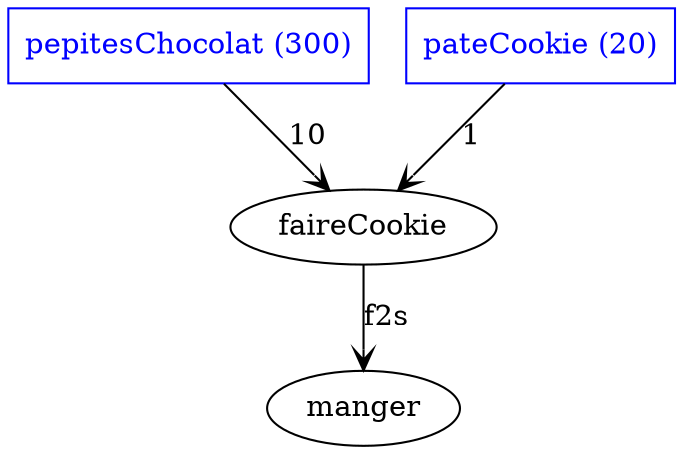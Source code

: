 
digraph patisserie {
			"pepitesChocolat (300)" [color=blue fontcolor=blue shape="box"]
			"pateCookie (20)" [color=blue fontcolor=blue shape="box"]

			manger
			faireCookie
					"pateCookie (20)" -> faireCookie [arrowhead=vee label=1]
					"pepitesChocolat (300)" -> faireCookie [arrowhead=vee label=10]

			faireCookie -> manger [arrowhead=vee label=f2s]
}


